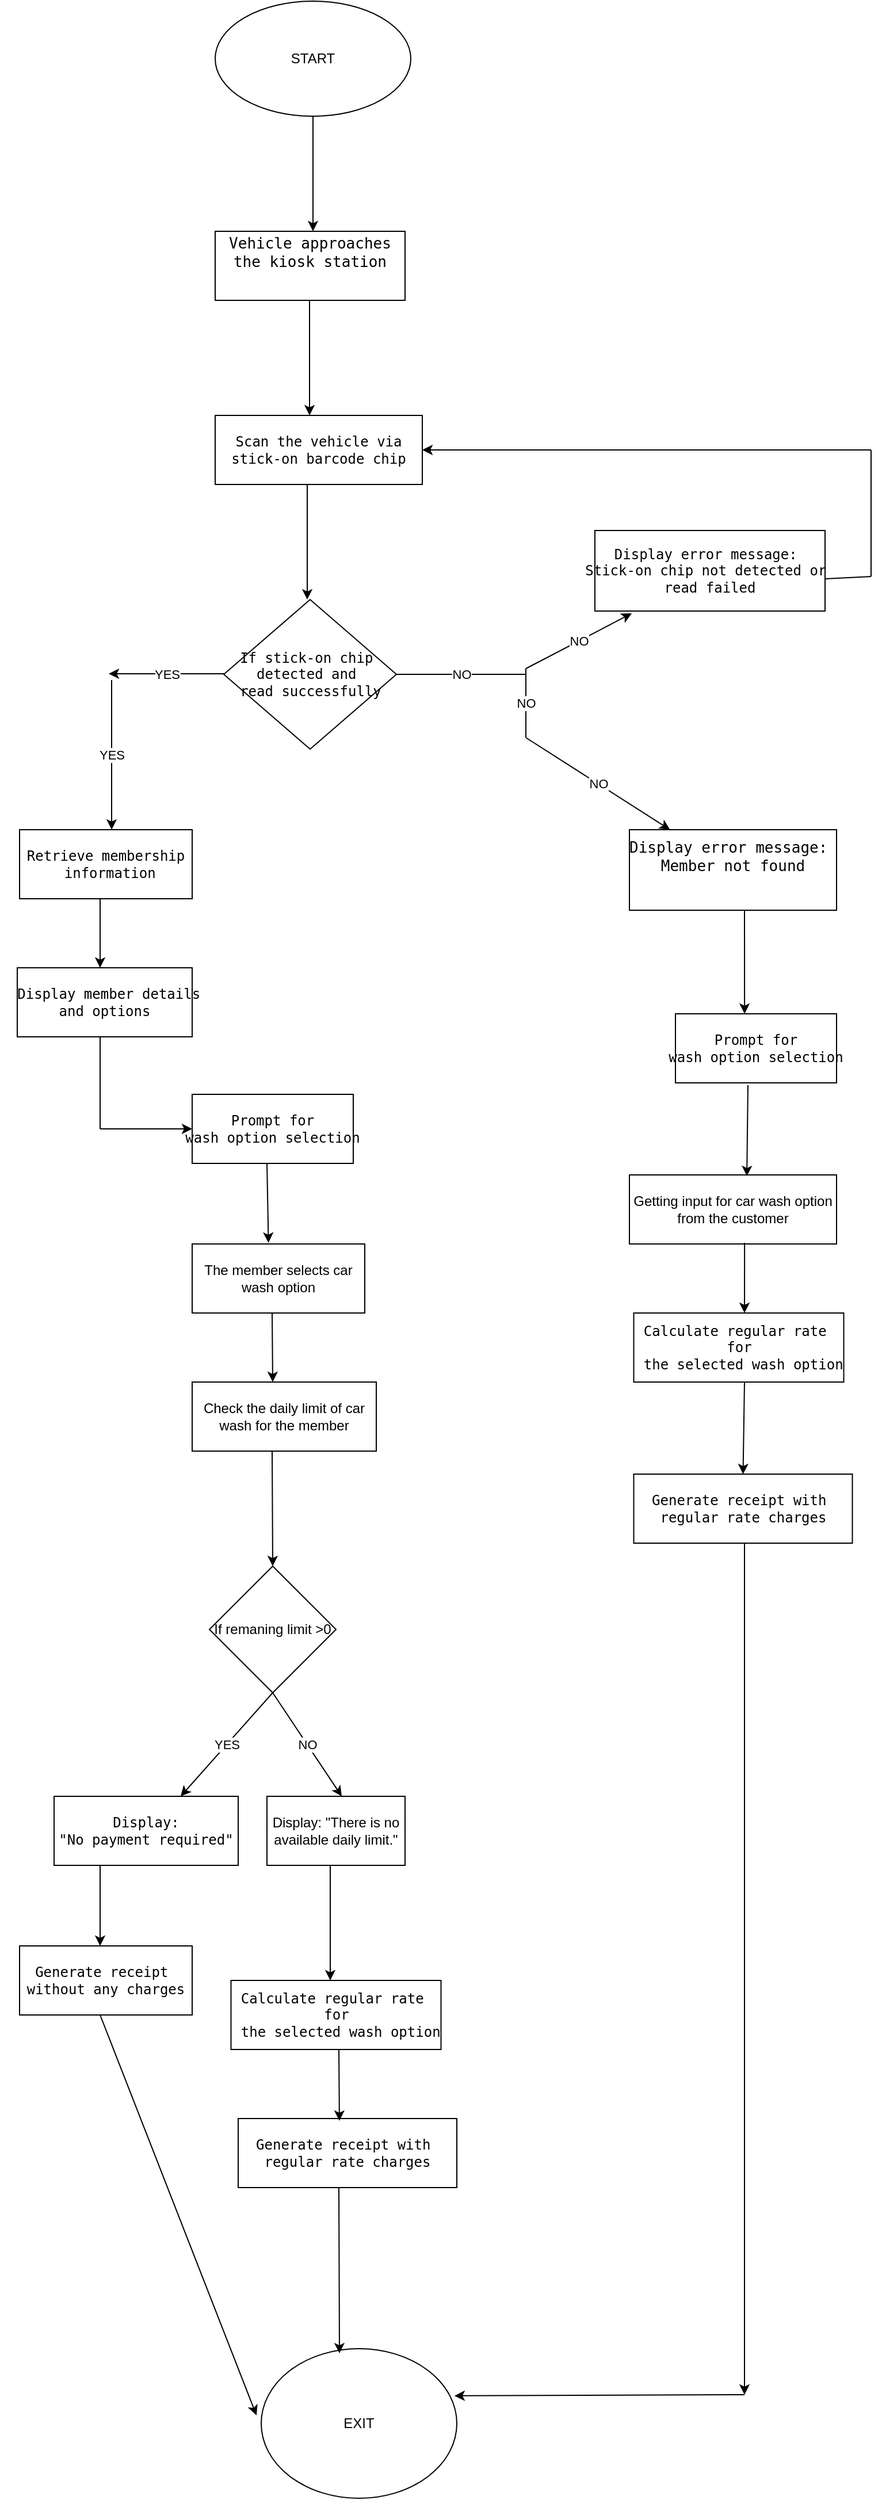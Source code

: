 <mxfile version="21.6.1" type="device">
  <diagram name="Page-1" id="ruNNgEVYpjEczLdeXEd0">
    <mxGraphModel dx="1290" dy="489" grid="1" gridSize="10" guides="1" tooltips="1" connect="1" arrows="1" fold="1" page="1" pageScale="1" pageWidth="850" pageHeight="1100" math="0" shadow="0">
      <root>
        <mxCell id="0" />
        <mxCell id="1" parent="0" />
        <mxCell id="inKXGhZdDJIHJpYJJdYb-1" value="START" style="ellipse;whiteSpace=wrap;html=1;" parent="1" vertex="1">
          <mxGeometry x="300" y="120" width="170" height="100" as="geometry" />
        </mxCell>
        <mxCell id="inKXGhZdDJIHJpYJJdYb-2" value="" style="endArrow=classic;html=1;rounded=0;exitX=0.5;exitY=1;exitDx=0;exitDy=0;" parent="1" source="inKXGhZdDJIHJpYJJdYb-1" edge="1">
          <mxGeometry width="50" height="50" relative="1" as="geometry">
            <mxPoint x="380" y="250" as="sourcePoint" />
            <mxPoint x="385" y="320" as="targetPoint" />
          </mxGeometry>
        </mxCell>
        <mxCell id="inKXGhZdDJIHJpYJJdYb-3" value="&lt;font style=&quot;font-size: 9px;&quot;&gt;&lt;br&gt;&lt;/font&gt;&lt;pre&gt;&lt;font size=&quot;3&quot;&gt;&lt;code class=&quot;!whitespace-pre hljs language-plaintext&quot;&gt;Vehicle approaches&lt;br&gt;the kiosk station&lt;/code&gt;&lt;/font&gt;&lt;/pre&gt;&lt;font size=&quot;3&quot;&gt;&lt;br&gt;&lt;br&gt;&lt;/font&gt;" style="rounded=0;whiteSpace=wrap;html=1;" parent="1" vertex="1">
          <mxGeometry x="300" y="320" width="165" height="60" as="geometry" />
        </mxCell>
        <mxCell id="inKXGhZdDJIHJpYJJdYb-4" value="" style="endArrow=classic;html=1;rounded=0;" parent="1" edge="1">
          <mxGeometry width="50" height="50" relative="1" as="geometry">
            <mxPoint x="382" y="380" as="sourcePoint" />
            <mxPoint x="382" y="480" as="targetPoint" />
          </mxGeometry>
        </mxCell>
        <mxCell id="inKXGhZdDJIHJpYJJdYb-5" value="&lt;br&gt;&lt;pre&gt;&lt;code class=&quot;!whitespace-pre hljs language-plaintext&quot;&gt;Scan the vehicle via&lt;br&gt;stick-on barcode chip&lt;br&gt;&lt;/code&gt;&lt;/pre&gt;&lt;br&gt;" style="rounded=0;whiteSpace=wrap;html=1;" parent="1" vertex="1">
          <mxGeometry x="300" y="480" width="180" height="60" as="geometry" />
        </mxCell>
        <mxCell id="inKXGhZdDJIHJpYJJdYb-6" value="" style="endArrow=classic;html=1;rounded=0;" parent="1" edge="1">
          <mxGeometry width="50" height="50" relative="1" as="geometry">
            <mxPoint x="380" y="540" as="sourcePoint" />
            <mxPoint x="380" y="640" as="targetPoint" />
          </mxGeometry>
        </mxCell>
        <mxCell id="inKXGhZdDJIHJpYJJdYb-9" value="&lt;pre&gt;&lt;code class=&quot;!whitespace-pre hljs language-plaintext&quot;&gt;If stick-on chip &lt;br&gt;detected and &lt;br&gt;read successfully&lt;/code&gt;&lt;/pre&gt;" style="rhombus;whiteSpace=wrap;html=1;direction=south;" parent="1" vertex="1">
          <mxGeometry x="307.5" y="640" width="150" height="130" as="geometry" />
        </mxCell>
        <mxCell id="inKXGhZdDJIHJpYJJdYb-10" value="YES" style="endArrow=classic;html=1;rounded=0;" parent="1" edge="1">
          <mxGeometry width="50" height="50" relative="1" as="geometry">
            <mxPoint x="307.5" y="704.5" as="sourcePoint" />
            <mxPoint x="207.5" y="704.5" as="targetPoint" />
          </mxGeometry>
        </mxCell>
        <mxCell id="inKXGhZdDJIHJpYJJdYb-18" value="NO" style="endArrow=none;html=1;rounded=0;exitX=0.5;exitY=0;exitDx=0;exitDy=0;" parent="1" source="inKXGhZdDJIHJpYJJdYb-9" edge="1">
          <mxGeometry width="50" height="50" relative="1" as="geometry">
            <mxPoint x="520" y="750" as="sourcePoint" />
            <mxPoint x="570" y="705" as="targetPoint" />
          </mxGeometry>
        </mxCell>
        <mxCell id="inKXGhZdDJIHJpYJJdYb-19" value="NO" style="endArrow=none;html=1;rounded=0;" parent="1" edge="1">
          <mxGeometry width="50" height="50" relative="1" as="geometry">
            <mxPoint x="570" y="760" as="sourcePoint" />
            <mxPoint x="570" y="700" as="targetPoint" />
          </mxGeometry>
        </mxCell>
        <mxCell id="inKXGhZdDJIHJpYJJdYb-20" value="NO" style="endArrow=classic;html=1;rounded=0;" parent="1" target="inKXGhZdDJIHJpYJJdYb-23" edge="1">
          <mxGeometry width="50" height="50" relative="1" as="geometry">
            <mxPoint x="570" y="760" as="sourcePoint" />
            <mxPoint x="660" y="820" as="targetPoint" />
          </mxGeometry>
        </mxCell>
        <mxCell id="inKXGhZdDJIHJpYJJdYb-22" value="NO" style="endArrow=classic;html=1;rounded=0;entryX=0.16;entryY=1.029;entryDx=0;entryDy=0;entryPerimeter=0;" parent="1" target="inKXGhZdDJIHJpYJJdYb-64" edge="1">
          <mxGeometry width="50" height="50" relative="1" as="geometry">
            <mxPoint x="570" y="700" as="sourcePoint" />
            <mxPoint x="522.2" y="836.5" as="targetPoint" />
          </mxGeometry>
        </mxCell>
        <mxCell id="inKXGhZdDJIHJpYJJdYb-23" value="&lt;font style=&quot;font-size: 9px;&quot;&gt;&lt;br&gt;&lt;/font&gt;&lt;pre&gt;&lt;font size=&quot;3&quot;&gt;&lt;code class=&quot;!whitespace-pre hljs language-plaintext&quot;&gt;Display error message: &lt;br&gt;Member not found&lt;/code&gt;&lt;/font&gt;&lt;/pre&gt;&lt;font size=&quot;3&quot;&gt;&lt;br&gt;&lt;br&gt;&lt;/font&gt;" style="rounded=0;whiteSpace=wrap;html=1;" parent="1" vertex="1">
          <mxGeometry x="660" y="840" width="180" height="70" as="geometry" />
        </mxCell>
        <mxCell id="inKXGhZdDJIHJpYJJdYb-24" value="&lt;br&gt;&lt;pre&gt;&lt;code class=&quot;!whitespace-pre hljs language-plaintext&quot;&gt; Retrieve membership &lt;br&gt; information&lt;/code&gt;&lt;/pre&gt;&lt;br&gt;" style="rounded=0;whiteSpace=wrap;html=1;" parent="1" vertex="1">
          <mxGeometry x="130" y="840" width="150" height="60" as="geometry" />
        </mxCell>
        <mxCell id="inKXGhZdDJIHJpYJJdYb-25" value="YES" style="endArrow=classic;html=1;rounded=0;" parent="1" edge="1">
          <mxGeometry width="50" height="50" relative="1" as="geometry">
            <mxPoint x="210" y="710" as="sourcePoint" />
            <mxPoint x="210" y="840" as="targetPoint" />
          </mxGeometry>
        </mxCell>
        <mxCell id="inKXGhZdDJIHJpYJJdYb-26" value="&lt;br&gt;&lt;pre&gt;&lt;code class=&quot;!whitespace-pre hljs language-plaintext&quot;&gt;  Display member details &lt;br&gt;and options&lt;/code&gt;&lt;/pre&gt;&lt;br&gt;" style="rounded=0;whiteSpace=wrap;html=1;" parent="1" vertex="1">
          <mxGeometry x="128" y="960" width="152" height="60" as="geometry" />
        </mxCell>
        <mxCell id="inKXGhZdDJIHJpYJJdYb-27" value="" style="endArrow=classic;html=1;rounded=0;" parent="1" edge="1">
          <mxGeometry width="50" height="50" relative="1" as="geometry">
            <mxPoint x="200" y="900" as="sourcePoint" />
            <mxPoint x="200" y="960" as="targetPoint" />
          </mxGeometry>
        </mxCell>
        <mxCell id="inKXGhZdDJIHJpYJJdYb-29" value="&lt;pre&gt;&lt;code class=&quot;!whitespace-pre hljs language-plaintext&quot;&gt; Prompt for &lt;br&gt;wash option selection&lt;/code&gt;&lt;/pre&gt;" style="rounded=0;whiteSpace=wrap;html=1;" parent="1" vertex="1">
          <mxGeometry x="280" y="1070" width="140" height="60" as="geometry" />
        </mxCell>
        <mxCell id="inKXGhZdDJIHJpYJJdYb-30" value="" style="endArrow=none;html=1;rounded=0;" parent="1" edge="1">
          <mxGeometry width="50" height="50" relative="1" as="geometry">
            <mxPoint x="200" y="1020" as="sourcePoint" />
            <mxPoint x="200" y="1100" as="targetPoint" />
          </mxGeometry>
        </mxCell>
        <mxCell id="inKXGhZdDJIHJpYJJdYb-31" value="" style="endArrow=classic;html=1;rounded=0;entryX=0;entryY=0.5;entryDx=0;entryDy=0;" parent="1" target="inKXGhZdDJIHJpYJJdYb-29" edge="1">
          <mxGeometry width="50" height="50" relative="1" as="geometry">
            <mxPoint x="200" y="1100" as="sourcePoint" />
            <mxPoint x="250" y="1050" as="targetPoint" />
          </mxGeometry>
        </mxCell>
        <mxCell id="inKXGhZdDJIHJpYJJdYb-32" value="The member selects car wash option" style="rounded=0;whiteSpace=wrap;html=1;" parent="1" vertex="1">
          <mxGeometry x="280" y="1200" width="150" height="60" as="geometry" />
        </mxCell>
        <mxCell id="inKXGhZdDJIHJpYJJdYb-33" value="" style="endArrow=classic;html=1;rounded=0;entryX=0.442;entryY=-0.017;entryDx=0;entryDy=0;entryPerimeter=0;" parent="1" target="inKXGhZdDJIHJpYJJdYb-32" edge="1">
          <mxGeometry width="50" height="50" relative="1" as="geometry">
            <mxPoint x="345" y="1130" as="sourcePoint" />
            <mxPoint x="395" y="1080" as="targetPoint" />
          </mxGeometry>
        </mxCell>
        <mxCell id="inKXGhZdDJIHJpYJJdYb-34" value="" style="endArrow=classic;html=1;rounded=0;" parent="1" edge="1">
          <mxGeometry width="50" height="50" relative="1" as="geometry">
            <mxPoint x="349.5" y="1260" as="sourcePoint" />
            <mxPoint x="350" y="1320" as="targetPoint" />
            <Array as="points">
              <mxPoint x="350" y="1260" />
            </Array>
          </mxGeometry>
        </mxCell>
        <mxCell id="inKXGhZdDJIHJpYJJdYb-35" value="Check the daily limit of car wash for the member " style="rounded=0;whiteSpace=wrap;html=1;" parent="1" vertex="1">
          <mxGeometry x="280" y="1320" width="160" height="60" as="geometry" />
        </mxCell>
        <mxCell id="inKXGhZdDJIHJpYJJdYb-36" value="" style="endArrow=classic;html=1;rounded=0;" parent="1" edge="1">
          <mxGeometry width="50" height="50" relative="1" as="geometry">
            <mxPoint x="349.5" y="1380" as="sourcePoint" />
            <mxPoint x="350" y="1480" as="targetPoint" />
          </mxGeometry>
        </mxCell>
        <mxCell id="inKXGhZdDJIHJpYJJdYb-37" value="If remaning limit &amp;gt;0" style="rhombus;whiteSpace=wrap;html=1;" parent="1" vertex="1">
          <mxGeometry x="295" y="1480" width="110" height="110" as="geometry" />
        </mxCell>
        <mxCell id="inKXGhZdDJIHJpYJJdYb-38" value="YES" style="endArrow=classic;html=1;rounded=0;" parent="1" edge="1">
          <mxGeometry width="50" height="50" relative="1" as="geometry">
            <mxPoint x="350" y="1590" as="sourcePoint" />
            <mxPoint x="270" y="1680" as="targetPoint" />
          </mxGeometry>
        </mxCell>
        <mxCell id="inKXGhZdDJIHJpYJJdYb-39" value="NO" style="endArrow=classic;html=1;rounded=0;" parent="1" edge="1">
          <mxGeometry width="50" height="50" relative="1" as="geometry">
            <mxPoint x="350" y="1590" as="sourcePoint" />
            <mxPoint x="410" y="1680" as="targetPoint" />
          </mxGeometry>
        </mxCell>
        <mxCell id="inKXGhZdDJIHJpYJJdYb-41" value="Display: &quot;There is no available daily limit.&quot;" style="rounded=0;whiteSpace=wrap;html=1;" parent="1" vertex="1">
          <mxGeometry x="345" y="1680" width="120" height="60" as="geometry" />
        </mxCell>
        <mxCell id="inKXGhZdDJIHJpYJJdYb-42" value="&lt;pre&gt;&lt;code class=&quot;!whitespace-pre hljs language-plaintext&quot;&gt;Display:&lt;br&gt;&quot;No payment required&quot;&lt;/code&gt;&lt;/pre&gt;" style="rounded=0;whiteSpace=wrap;html=1;" parent="1" vertex="1">
          <mxGeometry x="160" y="1680" width="160" height="60" as="geometry" />
        </mxCell>
        <mxCell id="inKXGhZdDJIHJpYJJdYb-43" value="" style="endArrow=classic;html=1;rounded=0;" parent="1" edge="1">
          <mxGeometry width="50" height="50" relative="1" as="geometry">
            <mxPoint x="400" y="1740" as="sourcePoint" />
            <mxPoint x="400" y="1840" as="targetPoint" />
          </mxGeometry>
        </mxCell>
        <mxCell id="inKXGhZdDJIHJpYJJdYb-44" value="&lt;pre&gt;&lt;font face=&quot;Helvetica&quot;&gt;&lt;code class=&quot;!whitespace-pre hljs language-plaintext&quot;&gt;Calculate regular rate &lt;br&gt;for&lt;br&gt; the selected wash option&lt;/code&gt;&lt;/font&gt;&lt;/pre&gt;" style="rounded=0;whiteSpace=wrap;html=1;" parent="1" vertex="1">
          <mxGeometry x="313.75" y="1840" width="182.5" height="60" as="geometry" />
        </mxCell>
        <mxCell id="inKXGhZdDJIHJpYJJdYb-45" value="&lt;pre&gt;&lt;code class=&quot;!whitespace-pre hljs language-plaintext&quot;&gt;Generate receipt with &lt;br&gt;regular rate charges&lt;/code&gt;&lt;/pre&gt;" style="rounded=0;whiteSpace=wrap;html=1;" parent="1" vertex="1">
          <mxGeometry x="320" y="1960" width="190" height="60" as="geometry" />
        </mxCell>
        <mxCell id="inKXGhZdDJIHJpYJJdYb-46" value="" style="endArrow=classic;html=1;rounded=0;entryX=0.463;entryY=0.033;entryDx=0;entryDy=0;entryPerimeter=0;" parent="1" target="inKXGhZdDJIHJpYJJdYb-45" edge="1">
          <mxGeometry width="50" height="50" relative="1" as="geometry">
            <mxPoint x="407.5" y="1900" as="sourcePoint" />
            <mxPoint x="457.5" y="1850" as="targetPoint" />
          </mxGeometry>
        </mxCell>
        <mxCell id="inKXGhZdDJIHJpYJJdYb-47" value="" style="endArrow=classic;html=1;rounded=0;" parent="1" edge="1">
          <mxGeometry width="50" height="50" relative="1" as="geometry">
            <mxPoint x="200" y="1740" as="sourcePoint" />
            <mxPoint x="200" y="1810" as="targetPoint" />
          </mxGeometry>
        </mxCell>
        <mxCell id="inKXGhZdDJIHJpYJJdYb-48" value="&lt;pre&gt;&lt;code class=&quot;!whitespace-pre hljs language-plaintext&quot;&gt;Generate receipt &lt;br&gt;without any charges&lt;/code&gt;&lt;/pre&gt;" style="rounded=0;whiteSpace=wrap;html=1;" parent="1" vertex="1">
          <mxGeometry x="130" y="1810" width="150" height="60" as="geometry" />
        </mxCell>
        <mxCell id="inKXGhZdDJIHJpYJJdYb-49" value="&lt;pre&gt;&lt;font face=&quot;Helvetica&quot;&gt;&lt;code class=&quot;!whitespace-pre hljs language-plaintext&quot;&gt;Calculate regular rate &lt;br&gt;for&lt;br&gt; the selected wash option&lt;/code&gt;&lt;/font&gt;&lt;/pre&gt;" style="rounded=0;whiteSpace=wrap;html=1;" parent="1" vertex="1">
          <mxGeometry x="663.75" y="1260" width="182.5" height="60" as="geometry" />
        </mxCell>
        <mxCell id="inKXGhZdDJIHJpYJJdYb-50" value="&lt;pre&gt;&lt;code class=&quot;!whitespace-pre hljs language-plaintext&quot;&gt;Generate receipt with &lt;br&gt;regular rate charges&lt;/code&gt;&lt;/pre&gt;" style="rounded=0;whiteSpace=wrap;html=1;" parent="1" vertex="1">
          <mxGeometry x="663.75" y="1400" width="190" height="60" as="geometry" />
        </mxCell>
        <mxCell id="inKXGhZdDJIHJpYJJdYb-52" value="" style="endArrow=classic;html=1;rounded=0;entryX=0.429;entryY=0;entryDx=0;entryDy=0;entryPerimeter=0;" parent="1" target="inKXGhZdDJIHJpYJJdYb-56" edge="1">
          <mxGeometry width="50" height="50" relative="1" as="geometry">
            <mxPoint x="760" y="910" as="sourcePoint" />
            <mxPoint x="760" y="940" as="targetPoint" />
          </mxGeometry>
        </mxCell>
        <mxCell id="inKXGhZdDJIHJpYJJdYb-56" value="&lt;pre&gt;&lt;code class=&quot;!whitespace-pre hljs language-plaintext&quot;&gt; Prompt for &lt;br&gt;wash option selection&lt;/code&gt;&lt;/pre&gt;" style="rounded=0;whiteSpace=wrap;html=1;" parent="1" vertex="1">
          <mxGeometry x="700" y="1000" width="140" height="60" as="geometry" />
        </mxCell>
        <mxCell id="inKXGhZdDJIHJpYJJdYb-57" value="Getting input for car wash option from the customer" style="rounded=0;whiteSpace=wrap;html=1;" parent="1" vertex="1">
          <mxGeometry x="660" y="1140" width="180" height="60" as="geometry" />
        </mxCell>
        <mxCell id="inKXGhZdDJIHJpYJJdYb-58" value="" style="endArrow=classic;html=1;rounded=0;entryX=0.567;entryY=0.017;entryDx=0;entryDy=0;exitX=0.45;exitY=1.033;exitDx=0;exitDy=0;exitPerimeter=0;entryPerimeter=0;" parent="1" source="inKXGhZdDJIHJpYJJdYb-56" target="inKXGhZdDJIHJpYJJdYb-57" edge="1">
          <mxGeometry width="50" height="50" relative="1" as="geometry">
            <mxPoint x="770" y="1060" as="sourcePoint" />
            <mxPoint x="820" y="1010" as="targetPoint" />
          </mxGeometry>
        </mxCell>
        <mxCell id="inKXGhZdDJIHJpYJJdYb-62" value="" style="endArrow=classic;html=1;rounded=0;exitX=0.556;exitY=0.983;exitDx=0;exitDy=0;exitPerimeter=0;" parent="1" source="inKXGhZdDJIHJpYJJdYb-57" edge="1">
          <mxGeometry width="50" height="50" relative="1" as="geometry">
            <mxPoint x="770" y="1200" as="sourcePoint" />
            <mxPoint x="760" y="1260" as="targetPoint" />
            <Array as="points" />
          </mxGeometry>
        </mxCell>
        <mxCell id="inKXGhZdDJIHJpYJJdYb-63" value="" style="endArrow=classic;html=1;rounded=0;entryX=0.5;entryY=0;entryDx=0;entryDy=0;" parent="1" target="inKXGhZdDJIHJpYJJdYb-50" edge="1">
          <mxGeometry width="50" height="50" relative="1" as="geometry">
            <mxPoint x="760" y="1320" as="sourcePoint" />
            <mxPoint x="810" y="1270" as="targetPoint" />
          </mxGeometry>
        </mxCell>
        <mxCell id="inKXGhZdDJIHJpYJJdYb-64" value="&lt;pre&gt;&lt;code class=&quot;!whitespace-pre hljs language-plaintext&quot;&gt;Display error message: &lt;br&gt;Stick-on chip not detected or &lt;br&gt;read failed&lt;/code&gt;&lt;/pre&gt;" style="rounded=0;whiteSpace=wrap;html=1;" parent="1" vertex="1">
          <mxGeometry x="630" y="580" width="200" height="70" as="geometry" />
        </mxCell>
        <mxCell id="inKXGhZdDJIHJpYJJdYb-65" value="" style="endArrow=classic;html=1;rounded=0;entryX=1;entryY=0.5;entryDx=0;entryDy=0;" parent="1" target="inKXGhZdDJIHJpYJJdYb-5" edge="1">
          <mxGeometry width="50" height="50" relative="1" as="geometry">
            <mxPoint x="870" y="510" as="sourcePoint" />
            <mxPoint x="783.75" y="530" as="targetPoint" />
          </mxGeometry>
        </mxCell>
        <mxCell id="inKXGhZdDJIHJpYJJdYb-66" value="" style="endArrow=none;html=1;rounded=0;" parent="1" edge="1">
          <mxGeometry width="50" height="50" relative="1" as="geometry">
            <mxPoint x="870" y="620" as="sourcePoint" />
            <mxPoint x="870" y="510" as="targetPoint" />
          </mxGeometry>
        </mxCell>
        <mxCell id="inKXGhZdDJIHJpYJJdYb-67" value="" style="endArrow=none;html=1;rounded=0;entryX=1;entryY=0.6;entryDx=0;entryDy=0;entryPerimeter=0;" parent="1" target="inKXGhZdDJIHJpYJJdYb-64" edge="1">
          <mxGeometry width="50" height="50" relative="1" as="geometry">
            <mxPoint x="870" y="620" as="sourcePoint" />
            <mxPoint x="920" y="570" as="targetPoint" />
          </mxGeometry>
        </mxCell>
        <mxCell id="inKXGhZdDJIHJpYJJdYb-68" value="EXIT" style="ellipse;whiteSpace=wrap;html=1;" parent="1" vertex="1">
          <mxGeometry x="340" y="2160" width="170" height="130" as="geometry" />
        </mxCell>
        <mxCell id="inKXGhZdDJIHJpYJJdYb-70" value="" style="endArrow=classic;html=1;rounded=0;entryX=0.4;entryY=0.031;entryDx=0;entryDy=0;entryPerimeter=0;" parent="1" target="inKXGhZdDJIHJpYJJdYb-68" edge="1">
          <mxGeometry width="50" height="50" relative="1" as="geometry">
            <mxPoint x="407.5" y="2020" as="sourcePoint" />
            <mxPoint x="457.5" y="1970" as="targetPoint" />
          </mxGeometry>
        </mxCell>
        <mxCell id="inKXGhZdDJIHJpYJJdYb-71" value="" style="endArrow=classic;html=1;rounded=0;" parent="1" edge="1">
          <mxGeometry width="50" height="50" relative="1" as="geometry">
            <mxPoint x="760" y="1460" as="sourcePoint" />
            <mxPoint x="760" y="2200" as="targetPoint" />
          </mxGeometry>
        </mxCell>
        <mxCell id="inKXGhZdDJIHJpYJJdYb-72" value="" style="endArrow=classic;html=1;rounded=0;entryX=0.988;entryY=0.315;entryDx=0;entryDy=0;entryPerimeter=0;" parent="1" target="inKXGhZdDJIHJpYJJdYb-68" edge="1">
          <mxGeometry width="50" height="50" relative="1" as="geometry">
            <mxPoint x="760" y="2200" as="sourcePoint" />
            <mxPoint x="810" y="2150" as="targetPoint" />
          </mxGeometry>
        </mxCell>
        <mxCell id="O4_OShe1gwIq4-GNg3Xd-1" value="" style="endArrow=classic;html=1;rounded=0;entryX=-0.024;entryY=0.446;entryDx=0;entryDy=0;entryPerimeter=0;" edge="1" parent="1" target="inKXGhZdDJIHJpYJJdYb-68">
          <mxGeometry width="50" height="50" relative="1" as="geometry">
            <mxPoint x="200" y="1870" as="sourcePoint" />
            <mxPoint x="250" y="1820" as="targetPoint" />
          </mxGeometry>
        </mxCell>
      </root>
    </mxGraphModel>
  </diagram>
</mxfile>
